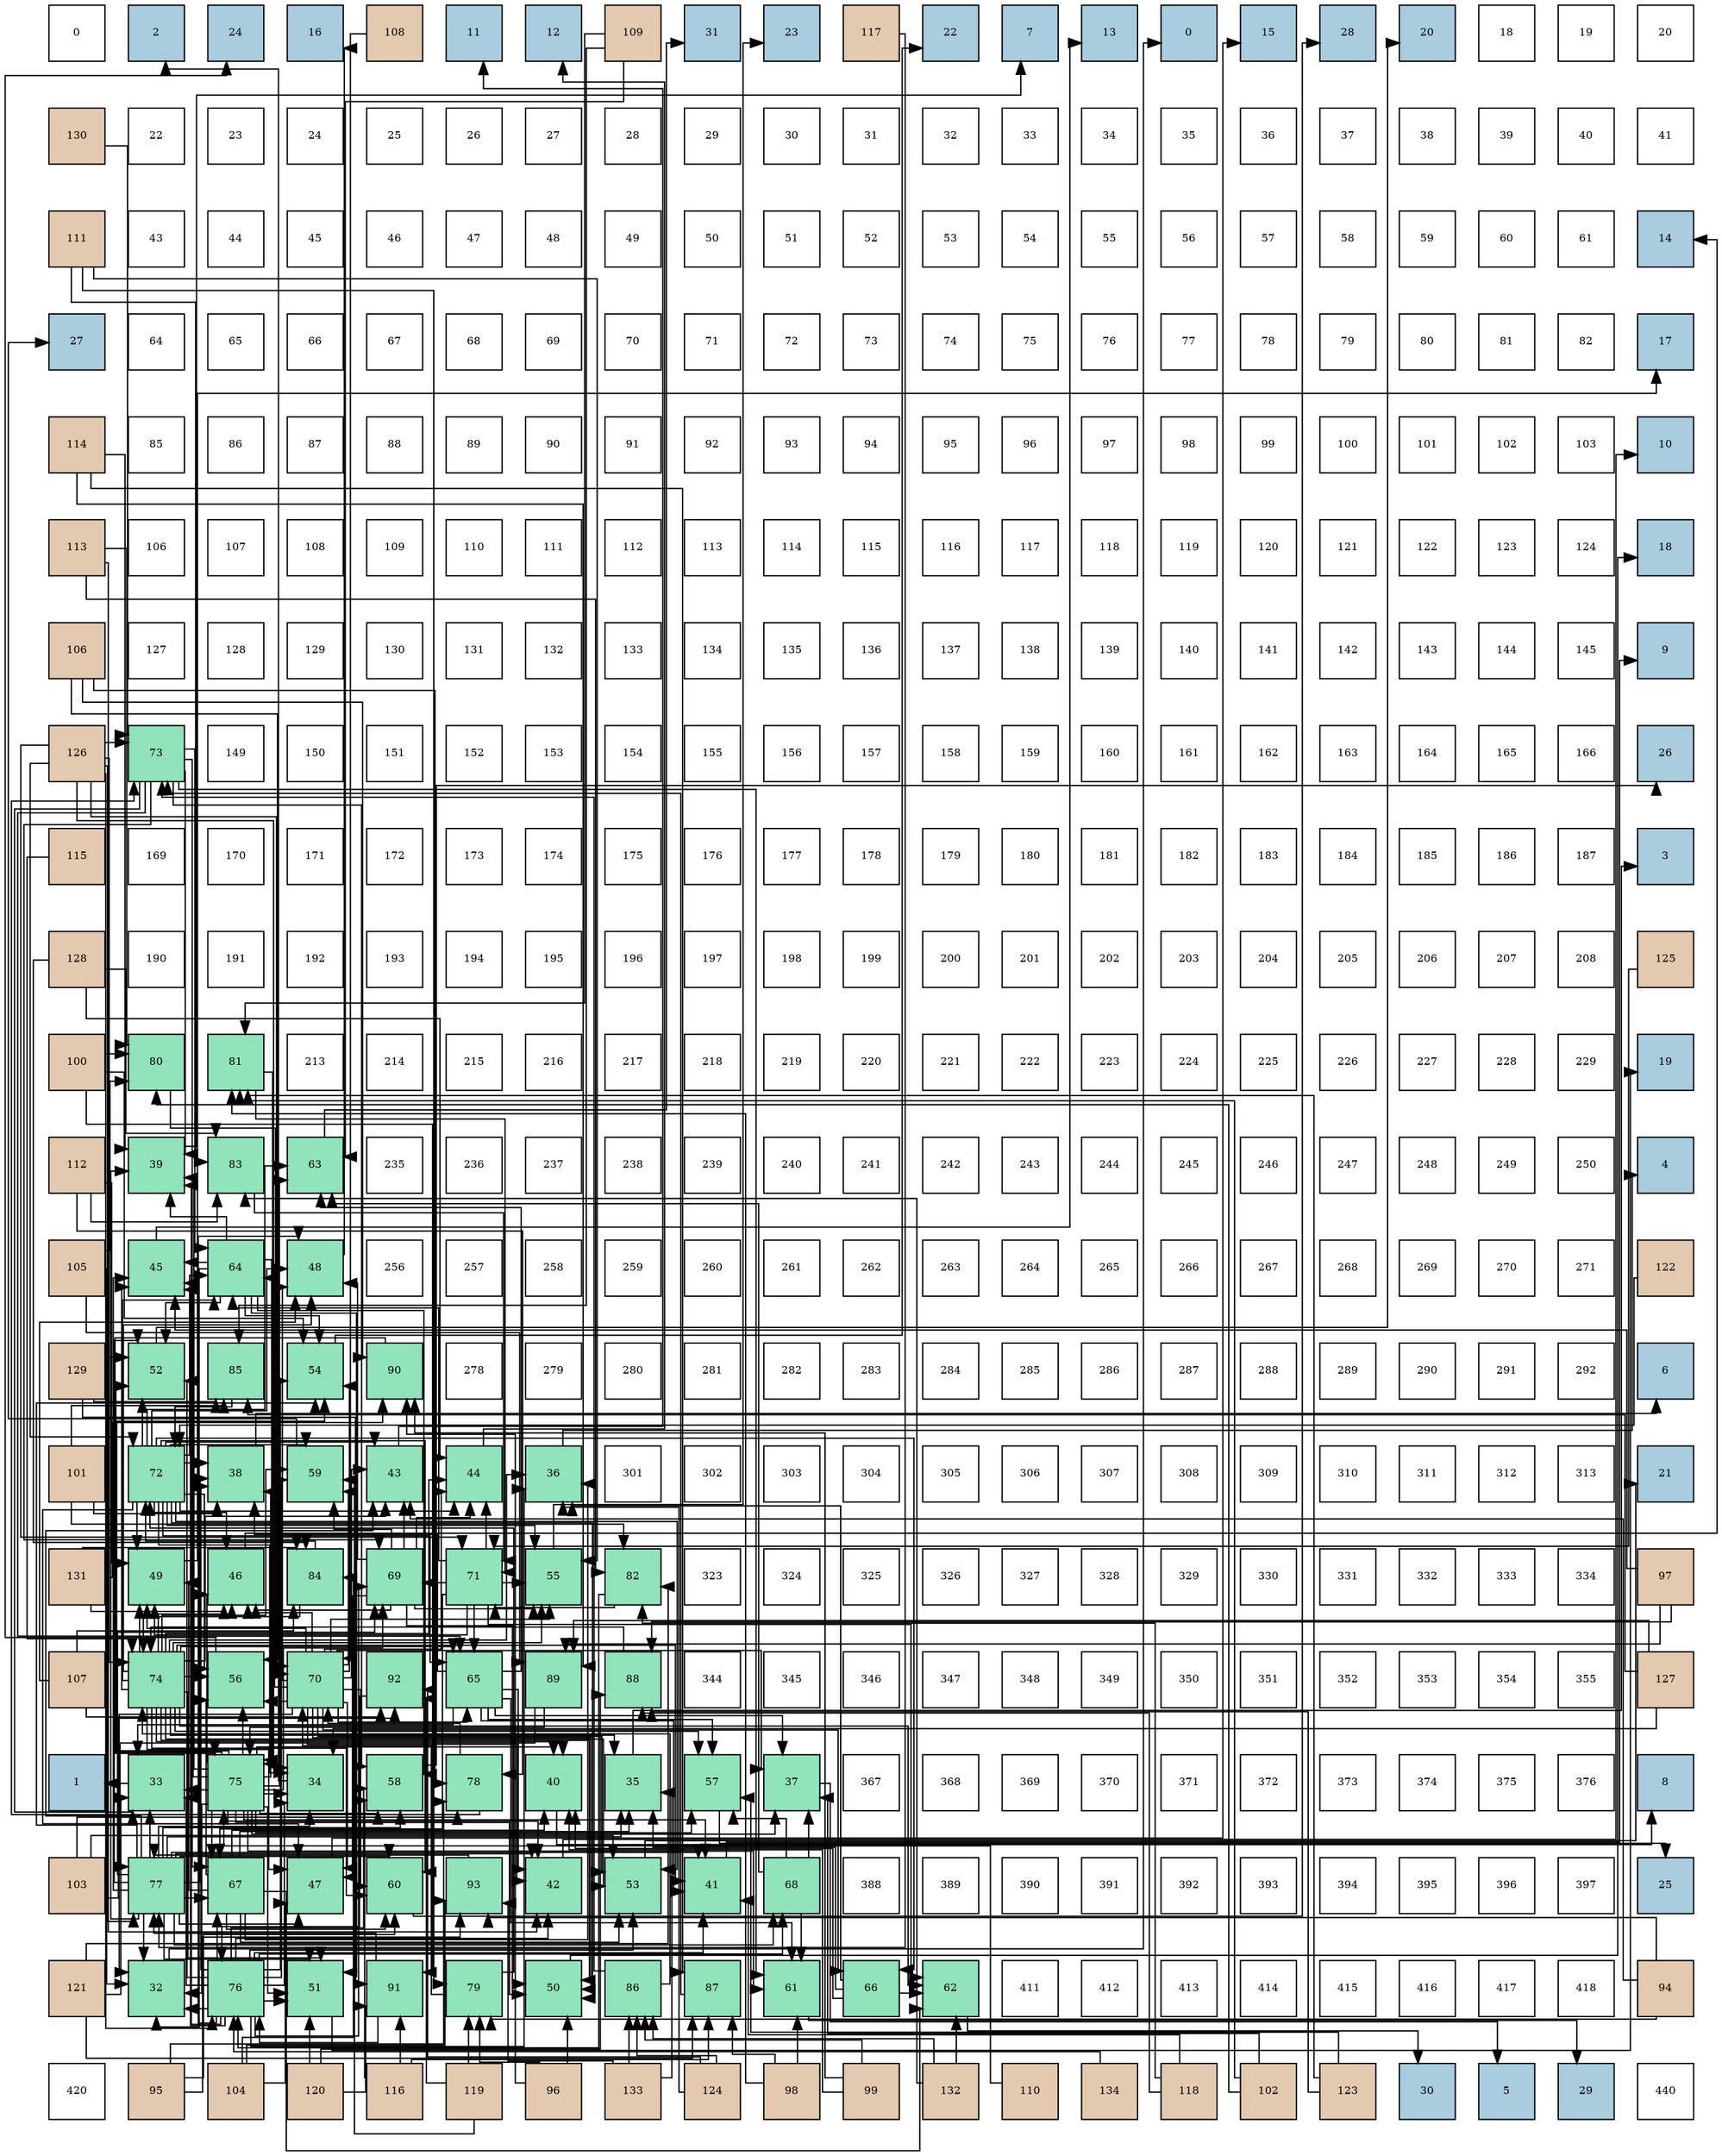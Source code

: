 digraph layout{
 rankdir=TB;
 splines=ortho;
 node [style=filled shape=square fixedsize=true width=0.6];
0[label="0", fontsize=8, fillcolor="#ffffff"];
1[label="2", fontsize=8, fillcolor="#a9ccde"];
2[label="24", fontsize=8, fillcolor="#a9ccde"];
3[label="16", fontsize=8, fillcolor="#a9ccde"];
4[label="108", fontsize=8, fillcolor="#e3c9af"];
5[label="11", fontsize=8, fillcolor="#a9ccde"];
6[label="12", fontsize=8, fillcolor="#a9ccde"];
7[label="109", fontsize=8, fillcolor="#e3c9af"];
8[label="31", fontsize=8, fillcolor="#a9ccde"];
9[label="23", fontsize=8, fillcolor="#a9ccde"];
10[label="117", fontsize=8, fillcolor="#e3c9af"];
11[label="22", fontsize=8, fillcolor="#a9ccde"];
12[label="7", fontsize=8, fillcolor="#a9ccde"];
13[label="13", fontsize=8, fillcolor="#a9ccde"];
14[label="0", fontsize=8, fillcolor="#a9ccde"];
15[label="15", fontsize=8, fillcolor="#a9ccde"];
16[label="28", fontsize=8, fillcolor="#a9ccde"];
17[label="20", fontsize=8, fillcolor="#a9ccde"];
18[label="18", fontsize=8, fillcolor="#ffffff"];
19[label="19", fontsize=8, fillcolor="#ffffff"];
20[label="20", fontsize=8, fillcolor="#ffffff"];
21[label="130", fontsize=8, fillcolor="#e3c9af"];
22[label="22", fontsize=8, fillcolor="#ffffff"];
23[label="23", fontsize=8, fillcolor="#ffffff"];
24[label="24", fontsize=8, fillcolor="#ffffff"];
25[label="25", fontsize=8, fillcolor="#ffffff"];
26[label="26", fontsize=8, fillcolor="#ffffff"];
27[label="27", fontsize=8, fillcolor="#ffffff"];
28[label="28", fontsize=8, fillcolor="#ffffff"];
29[label="29", fontsize=8, fillcolor="#ffffff"];
30[label="30", fontsize=8, fillcolor="#ffffff"];
31[label="31", fontsize=8, fillcolor="#ffffff"];
32[label="32", fontsize=8, fillcolor="#ffffff"];
33[label="33", fontsize=8, fillcolor="#ffffff"];
34[label="34", fontsize=8, fillcolor="#ffffff"];
35[label="35", fontsize=8, fillcolor="#ffffff"];
36[label="36", fontsize=8, fillcolor="#ffffff"];
37[label="37", fontsize=8, fillcolor="#ffffff"];
38[label="38", fontsize=8, fillcolor="#ffffff"];
39[label="39", fontsize=8, fillcolor="#ffffff"];
40[label="40", fontsize=8, fillcolor="#ffffff"];
41[label="41", fontsize=8, fillcolor="#ffffff"];
42[label="111", fontsize=8, fillcolor="#e3c9af"];
43[label="43", fontsize=8, fillcolor="#ffffff"];
44[label="44", fontsize=8, fillcolor="#ffffff"];
45[label="45", fontsize=8, fillcolor="#ffffff"];
46[label="46", fontsize=8, fillcolor="#ffffff"];
47[label="47", fontsize=8, fillcolor="#ffffff"];
48[label="48", fontsize=8, fillcolor="#ffffff"];
49[label="49", fontsize=8, fillcolor="#ffffff"];
50[label="50", fontsize=8, fillcolor="#ffffff"];
51[label="51", fontsize=8, fillcolor="#ffffff"];
52[label="52", fontsize=8, fillcolor="#ffffff"];
53[label="53", fontsize=8, fillcolor="#ffffff"];
54[label="54", fontsize=8, fillcolor="#ffffff"];
55[label="55", fontsize=8, fillcolor="#ffffff"];
56[label="56", fontsize=8, fillcolor="#ffffff"];
57[label="57", fontsize=8, fillcolor="#ffffff"];
58[label="58", fontsize=8, fillcolor="#ffffff"];
59[label="59", fontsize=8, fillcolor="#ffffff"];
60[label="60", fontsize=8, fillcolor="#ffffff"];
61[label="61", fontsize=8, fillcolor="#ffffff"];
62[label="14", fontsize=8, fillcolor="#a9ccde"];
63[label="27", fontsize=8, fillcolor="#a9ccde"];
64[label="64", fontsize=8, fillcolor="#ffffff"];
65[label="65", fontsize=8, fillcolor="#ffffff"];
66[label="66", fontsize=8, fillcolor="#ffffff"];
67[label="67", fontsize=8, fillcolor="#ffffff"];
68[label="68", fontsize=8, fillcolor="#ffffff"];
69[label="69", fontsize=8, fillcolor="#ffffff"];
70[label="70", fontsize=8, fillcolor="#ffffff"];
71[label="71", fontsize=8, fillcolor="#ffffff"];
72[label="72", fontsize=8, fillcolor="#ffffff"];
73[label="73", fontsize=8, fillcolor="#ffffff"];
74[label="74", fontsize=8, fillcolor="#ffffff"];
75[label="75", fontsize=8, fillcolor="#ffffff"];
76[label="76", fontsize=8, fillcolor="#ffffff"];
77[label="77", fontsize=8, fillcolor="#ffffff"];
78[label="78", fontsize=8, fillcolor="#ffffff"];
79[label="79", fontsize=8, fillcolor="#ffffff"];
80[label="80", fontsize=8, fillcolor="#ffffff"];
81[label="81", fontsize=8, fillcolor="#ffffff"];
82[label="82", fontsize=8, fillcolor="#ffffff"];
83[label="17", fontsize=8, fillcolor="#a9ccde"];
84[label="114", fontsize=8, fillcolor="#e3c9af"];
85[label="85", fontsize=8, fillcolor="#ffffff"];
86[label="86", fontsize=8, fillcolor="#ffffff"];
87[label="87", fontsize=8, fillcolor="#ffffff"];
88[label="88", fontsize=8, fillcolor="#ffffff"];
89[label="89", fontsize=8, fillcolor="#ffffff"];
90[label="90", fontsize=8, fillcolor="#ffffff"];
91[label="91", fontsize=8, fillcolor="#ffffff"];
92[label="92", fontsize=8, fillcolor="#ffffff"];
93[label="93", fontsize=8, fillcolor="#ffffff"];
94[label="94", fontsize=8, fillcolor="#ffffff"];
95[label="95", fontsize=8, fillcolor="#ffffff"];
96[label="96", fontsize=8, fillcolor="#ffffff"];
97[label="97", fontsize=8, fillcolor="#ffffff"];
98[label="98", fontsize=8, fillcolor="#ffffff"];
99[label="99", fontsize=8, fillcolor="#ffffff"];
100[label="100", fontsize=8, fillcolor="#ffffff"];
101[label="101", fontsize=8, fillcolor="#ffffff"];
102[label="102", fontsize=8, fillcolor="#ffffff"];
103[label="103", fontsize=8, fillcolor="#ffffff"];
104[label="10", fontsize=8, fillcolor="#a9ccde"];
105[label="113", fontsize=8, fillcolor="#e3c9af"];
106[label="106", fontsize=8, fillcolor="#ffffff"];
107[label="107", fontsize=8, fillcolor="#ffffff"];
108[label="108", fontsize=8, fillcolor="#ffffff"];
109[label="109", fontsize=8, fillcolor="#ffffff"];
110[label="110", fontsize=8, fillcolor="#ffffff"];
111[label="111", fontsize=8, fillcolor="#ffffff"];
112[label="112", fontsize=8, fillcolor="#ffffff"];
113[label="113", fontsize=8, fillcolor="#ffffff"];
114[label="114", fontsize=8, fillcolor="#ffffff"];
115[label="115", fontsize=8, fillcolor="#ffffff"];
116[label="116", fontsize=8, fillcolor="#ffffff"];
117[label="117", fontsize=8, fillcolor="#ffffff"];
118[label="118", fontsize=8, fillcolor="#ffffff"];
119[label="119", fontsize=8, fillcolor="#ffffff"];
120[label="120", fontsize=8, fillcolor="#ffffff"];
121[label="121", fontsize=8, fillcolor="#ffffff"];
122[label="122", fontsize=8, fillcolor="#ffffff"];
123[label="123", fontsize=8, fillcolor="#ffffff"];
124[label="124", fontsize=8, fillcolor="#ffffff"];
125[label="18", fontsize=8, fillcolor="#a9ccde"];
126[label="106", fontsize=8, fillcolor="#e3c9af"];
127[label="127", fontsize=8, fillcolor="#ffffff"];
128[label="128", fontsize=8, fillcolor="#ffffff"];
129[label="129", fontsize=8, fillcolor="#ffffff"];
130[label="130", fontsize=8, fillcolor="#ffffff"];
131[label="131", fontsize=8, fillcolor="#ffffff"];
132[label="132", fontsize=8, fillcolor="#ffffff"];
133[label="133", fontsize=8, fillcolor="#ffffff"];
134[label="134", fontsize=8, fillcolor="#ffffff"];
135[label="135", fontsize=8, fillcolor="#ffffff"];
136[label="136", fontsize=8, fillcolor="#ffffff"];
137[label="137", fontsize=8, fillcolor="#ffffff"];
138[label="138", fontsize=8, fillcolor="#ffffff"];
139[label="139", fontsize=8, fillcolor="#ffffff"];
140[label="140", fontsize=8, fillcolor="#ffffff"];
141[label="141", fontsize=8, fillcolor="#ffffff"];
142[label="142", fontsize=8, fillcolor="#ffffff"];
143[label="143", fontsize=8, fillcolor="#ffffff"];
144[label="144", fontsize=8, fillcolor="#ffffff"];
145[label="145", fontsize=8, fillcolor="#ffffff"];
146[label="9", fontsize=8, fillcolor="#a9ccde"];
147[label="126", fontsize=8, fillcolor="#e3c9af"];
148[label="73", fontsize=8, fillcolor="#91e3bb"];
149[label="149", fontsize=8, fillcolor="#ffffff"];
150[label="150", fontsize=8, fillcolor="#ffffff"];
151[label="151", fontsize=8, fillcolor="#ffffff"];
152[label="152", fontsize=8, fillcolor="#ffffff"];
153[label="153", fontsize=8, fillcolor="#ffffff"];
154[label="154", fontsize=8, fillcolor="#ffffff"];
155[label="155", fontsize=8, fillcolor="#ffffff"];
156[label="156", fontsize=8, fillcolor="#ffffff"];
157[label="157", fontsize=8, fillcolor="#ffffff"];
158[label="158", fontsize=8, fillcolor="#ffffff"];
159[label="159", fontsize=8, fillcolor="#ffffff"];
160[label="160", fontsize=8, fillcolor="#ffffff"];
161[label="161", fontsize=8, fillcolor="#ffffff"];
162[label="162", fontsize=8, fillcolor="#ffffff"];
163[label="163", fontsize=8, fillcolor="#ffffff"];
164[label="164", fontsize=8, fillcolor="#ffffff"];
165[label="165", fontsize=8, fillcolor="#ffffff"];
166[label="166", fontsize=8, fillcolor="#ffffff"];
167[label="26", fontsize=8, fillcolor="#a9ccde"];
168[label="115", fontsize=8, fillcolor="#e3c9af"];
169[label="169", fontsize=8, fillcolor="#ffffff"];
170[label="170", fontsize=8, fillcolor="#ffffff"];
171[label="171", fontsize=8, fillcolor="#ffffff"];
172[label="172", fontsize=8, fillcolor="#ffffff"];
173[label="173", fontsize=8, fillcolor="#ffffff"];
174[label="174", fontsize=8, fillcolor="#ffffff"];
175[label="175", fontsize=8, fillcolor="#ffffff"];
176[label="176", fontsize=8, fillcolor="#ffffff"];
177[label="177", fontsize=8, fillcolor="#ffffff"];
178[label="178", fontsize=8, fillcolor="#ffffff"];
179[label="179", fontsize=8, fillcolor="#ffffff"];
180[label="180", fontsize=8, fillcolor="#ffffff"];
181[label="181", fontsize=8, fillcolor="#ffffff"];
182[label="182", fontsize=8, fillcolor="#ffffff"];
183[label="183", fontsize=8, fillcolor="#ffffff"];
184[label="184", fontsize=8, fillcolor="#ffffff"];
185[label="185", fontsize=8, fillcolor="#ffffff"];
186[label="186", fontsize=8, fillcolor="#ffffff"];
187[label="187", fontsize=8, fillcolor="#ffffff"];
188[label="3", fontsize=8, fillcolor="#a9ccde"];
189[label="128", fontsize=8, fillcolor="#e3c9af"];
190[label="190", fontsize=8, fillcolor="#ffffff"];
191[label="191", fontsize=8, fillcolor="#ffffff"];
192[label="192", fontsize=8, fillcolor="#ffffff"];
193[label="193", fontsize=8, fillcolor="#ffffff"];
194[label="194", fontsize=8, fillcolor="#ffffff"];
195[label="195", fontsize=8, fillcolor="#ffffff"];
196[label="196", fontsize=8, fillcolor="#ffffff"];
197[label="197", fontsize=8, fillcolor="#ffffff"];
198[label="198", fontsize=8, fillcolor="#ffffff"];
199[label="199", fontsize=8, fillcolor="#ffffff"];
200[label="200", fontsize=8, fillcolor="#ffffff"];
201[label="201", fontsize=8, fillcolor="#ffffff"];
202[label="202", fontsize=8, fillcolor="#ffffff"];
203[label="203", fontsize=8, fillcolor="#ffffff"];
204[label="204", fontsize=8, fillcolor="#ffffff"];
205[label="205", fontsize=8, fillcolor="#ffffff"];
206[label="206", fontsize=8, fillcolor="#ffffff"];
207[label="207", fontsize=8, fillcolor="#ffffff"];
208[label="208", fontsize=8, fillcolor="#ffffff"];
209[label="125", fontsize=8, fillcolor="#e3c9af"];
210[label="100", fontsize=8, fillcolor="#e3c9af"];
211[label="80", fontsize=8, fillcolor="#91e3bb"];
212[label="81", fontsize=8, fillcolor="#91e3bb"];
213[label="213", fontsize=8, fillcolor="#ffffff"];
214[label="214", fontsize=8, fillcolor="#ffffff"];
215[label="215", fontsize=8, fillcolor="#ffffff"];
216[label="216", fontsize=8, fillcolor="#ffffff"];
217[label="217", fontsize=8, fillcolor="#ffffff"];
218[label="218", fontsize=8, fillcolor="#ffffff"];
219[label="219", fontsize=8, fillcolor="#ffffff"];
220[label="220", fontsize=8, fillcolor="#ffffff"];
221[label="221", fontsize=8, fillcolor="#ffffff"];
222[label="222", fontsize=8, fillcolor="#ffffff"];
223[label="223", fontsize=8, fillcolor="#ffffff"];
224[label="224", fontsize=8, fillcolor="#ffffff"];
225[label="225", fontsize=8, fillcolor="#ffffff"];
226[label="226", fontsize=8, fillcolor="#ffffff"];
227[label="227", fontsize=8, fillcolor="#ffffff"];
228[label="228", fontsize=8, fillcolor="#ffffff"];
229[label="229", fontsize=8, fillcolor="#ffffff"];
230[label="19", fontsize=8, fillcolor="#a9ccde"];
231[label="112", fontsize=8, fillcolor="#e3c9af"];
232[label="39", fontsize=8, fillcolor="#91e3bb"];
233[label="83", fontsize=8, fillcolor="#91e3bb"];
234[label="63", fontsize=8, fillcolor="#91e3bb"];
235[label="235", fontsize=8, fillcolor="#ffffff"];
236[label="236", fontsize=8, fillcolor="#ffffff"];
237[label="237", fontsize=8, fillcolor="#ffffff"];
238[label="238", fontsize=8, fillcolor="#ffffff"];
239[label="239", fontsize=8, fillcolor="#ffffff"];
240[label="240", fontsize=8, fillcolor="#ffffff"];
241[label="241", fontsize=8, fillcolor="#ffffff"];
242[label="242", fontsize=8, fillcolor="#ffffff"];
243[label="243", fontsize=8, fillcolor="#ffffff"];
244[label="244", fontsize=8, fillcolor="#ffffff"];
245[label="245", fontsize=8, fillcolor="#ffffff"];
246[label="246", fontsize=8, fillcolor="#ffffff"];
247[label="247", fontsize=8, fillcolor="#ffffff"];
248[label="248", fontsize=8, fillcolor="#ffffff"];
249[label="249", fontsize=8, fillcolor="#ffffff"];
250[label="250", fontsize=8, fillcolor="#ffffff"];
251[label="4", fontsize=8, fillcolor="#a9ccde"];
252[label="105", fontsize=8, fillcolor="#e3c9af"];
253[label="45", fontsize=8, fillcolor="#91e3bb"];
254[label="64", fontsize=8, fillcolor="#91e3bb"];
255[label="48", fontsize=8, fillcolor="#91e3bb"];
256[label="256", fontsize=8, fillcolor="#ffffff"];
257[label="257", fontsize=8, fillcolor="#ffffff"];
258[label="258", fontsize=8, fillcolor="#ffffff"];
259[label="259", fontsize=8, fillcolor="#ffffff"];
260[label="260", fontsize=8, fillcolor="#ffffff"];
261[label="261", fontsize=8, fillcolor="#ffffff"];
262[label="262", fontsize=8, fillcolor="#ffffff"];
263[label="263", fontsize=8, fillcolor="#ffffff"];
264[label="264", fontsize=8, fillcolor="#ffffff"];
265[label="265", fontsize=8, fillcolor="#ffffff"];
266[label="266", fontsize=8, fillcolor="#ffffff"];
267[label="267", fontsize=8, fillcolor="#ffffff"];
268[label="268", fontsize=8, fillcolor="#ffffff"];
269[label="269", fontsize=8, fillcolor="#ffffff"];
270[label="270", fontsize=8, fillcolor="#ffffff"];
271[label="271", fontsize=8, fillcolor="#ffffff"];
272[label="122", fontsize=8, fillcolor="#e3c9af"];
273[label="129", fontsize=8, fillcolor="#e3c9af"];
274[label="52", fontsize=8, fillcolor="#91e3bb"];
275[label="85", fontsize=8, fillcolor="#91e3bb"];
276[label="54", fontsize=8, fillcolor="#91e3bb"];
277[label="90", fontsize=8, fillcolor="#91e3bb"];
278[label="278", fontsize=8, fillcolor="#ffffff"];
279[label="279", fontsize=8, fillcolor="#ffffff"];
280[label="280", fontsize=8, fillcolor="#ffffff"];
281[label="281", fontsize=8, fillcolor="#ffffff"];
282[label="282", fontsize=8, fillcolor="#ffffff"];
283[label="283", fontsize=8, fillcolor="#ffffff"];
284[label="284", fontsize=8, fillcolor="#ffffff"];
285[label="285", fontsize=8, fillcolor="#ffffff"];
286[label="286", fontsize=8, fillcolor="#ffffff"];
287[label="287", fontsize=8, fillcolor="#ffffff"];
288[label="288", fontsize=8, fillcolor="#ffffff"];
289[label="289", fontsize=8, fillcolor="#ffffff"];
290[label="290", fontsize=8, fillcolor="#ffffff"];
291[label="291", fontsize=8, fillcolor="#ffffff"];
292[label="292", fontsize=8, fillcolor="#ffffff"];
293[label="6", fontsize=8, fillcolor="#a9ccde"];
294[label="101", fontsize=8, fillcolor="#e3c9af"];
295[label="72", fontsize=8, fillcolor="#91e3bb"];
296[label="38", fontsize=8, fillcolor="#91e3bb"];
297[label="59", fontsize=8, fillcolor="#91e3bb"];
298[label="43", fontsize=8, fillcolor="#91e3bb"];
299[label="44", fontsize=8, fillcolor="#91e3bb"];
300[label="36", fontsize=8, fillcolor="#91e3bb"];
301[label="301", fontsize=8, fillcolor="#ffffff"];
302[label="302", fontsize=8, fillcolor="#ffffff"];
303[label="303", fontsize=8, fillcolor="#ffffff"];
304[label="304", fontsize=8, fillcolor="#ffffff"];
305[label="305", fontsize=8, fillcolor="#ffffff"];
306[label="306", fontsize=8, fillcolor="#ffffff"];
307[label="307", fontsize=8, fillcolor="#ffffff"];
308[label="308", fontsize=8, fillcolor="#ffffff"];
309[label="309", fontsize=8, fillcolor="#ffffff"];
310[label="310", fontsize=8, fillcolor="#ffffff"];
311[label="311", fontsize=8, fillcolor="#ffffff"];
312[label="312", fontsize=8, fillcolor="#ffffff"];
313[label="313", fontsize=8, fillcolor="#ffffff"];
314[label="21", fontsize=8, fillcolor="#a9ccde"];
315[label="131", fontsize=8, fillcolor="#e3c9af"];
316[label="49", fontsize=8, fillcolor="#91e3bb"];
317[label="46", fontsize=8, fillcolor="#91e3bb"];
318[label="84", fontsize=8, fillcolor="#91e3bb"];
319[label="69", fontsize=8, fillcolor="#91e3bb"];
320[label="71", fontsize=8, fillcolor="#91e3bb"];
321[label="55", fontsize=8, fillcolor="#91e3bb"];
322[label="82", fontsize=8, fillcolor="#91e3bb"];
323[label="323", fontsize=8, fillcolor="#ffffff"];
324[label="324", fontsize=8, fillcolor="#ffffff"];
325[label="325", fontsize=8, fillcolor="#ffffff"];
326[label="326", fontsize=8, fillcolor="#ffffff"];
327[label="327", fontsize=8, fillcolor="#ffffff"];
328[label="328", fontsize=8, fillcolor="#ffffff"];
329[label="329", fontsize=8, fillcolor="#ffffff"];
330[label="330", fontsize=8, fillcolor="#ffffff"];
331[label="331", fontsize=8, fillcolor="#ffffff"];
332[label="332", fontsize=8, fillcolor="#ffffff"];
333[label="333", fontsize=8, fillcolor="#ffffff"];
334[label="334", fontsize=8, fillcolor="#ffffff"];
335[label="97", fontsize=8, fillcolor="#e3c9af"];
336[label="107", fontsize=8, fillcolor="#e3c9af"];
337[label="74", fontsize=8, fillcolor="#91e3bb"];
338[label="56", fontsize=8, fillcolor="#91e3bb"];
339[label="70", fontsize=8, fillcolor="#91e3bb"];
340[label="92", fontsize=8, fillcolor="#91e3bb"];
341[label="65", fontsize=8, fillcolor="#91e3bb"];
342[label="89", fontsize=8, fillcolor="#91e3bb"];
343[label="88", fontsize=8, fillcolor="#91e3bb"];
344[label="344", fontsize=8, fillcolor="#ffffff"];
345[label="345", fontsize=8, fillcolor="#ffffff"];
346[label="346", fontsize=8, fillcolor="#ffffff"];
347[label="347", fontsize=8, fillcolor="#ffffff"];
348[label="348", fontsize=8, fillcolor="#ffffff"];
349[label="349", fontsize=8, fillcolor="#ffffff"];
350[label="350", fontsize=8, fillcolor="#ffffff"];
351[label="351", fontsize=8, fillcolor="#ffffff"];
352[label="352", fontsize=8, fillcolor="#ffffff"];
353[label="353", fontsize=8, fillcolor="#ffffff"];
354[label="354", fontsize=8, fillcolor="#ffffff"];
355[label="355", fontsize=8, fillcolor="#ffffff"];
356[label="127", fontsize=8, fillcolor="#e3c9af"];
357[label="1", fontsize=8, fillcolor="#a9ccde"];
358[label="33", fontsize=8, fillcolor="#91e3bb"];
359[label="75", fontsize=8, fillcolor="#91e3bb"];
360[label="34", fontsize=8, fillcolor="#91e3bb"];
361[label="58", fontsize=8, fillcolor="#91e3bb"];
362[label="78", fontsize=8, fillcolor="#91e3bb"];
363[label="40", fontsize=8, fillcolor="#91e3bb"];
364[label="35", fontsize=8, fillcolor="#91e3bb"];
365[label="57", fontsize=8, fillcolor="#91e3bb"];
366[label="37", fontsize=8, fillcolor="#91e3bb"];
367[label="367", fontsize=8, fillcolor="#ffffff"];
368[label="368", fontsize=8, fillcolor="#ffffff"];
369[label="369", fontsize=8, fillcolor="#ffffff"];
370[label="370", fontsize=8, fillcolor="#ffffff"];
371[label="371", fontsize=8, fillcolor="#ffffff"];
372[label="372", fontsize=8, fillcolor="#ffffff"];
373[label="373", fontsize=8, fillcolor="#ffffff"];
374[label="374", fontsize=8, fillcolor="#ffffff"];
375[label="375", fontsize=8, fillcolor="#ffffff"];
376[label="376", fontsize=8, fillcolor="#ffffff"];
377[label="8", fontsize=8, fillcolor="#a9ccde"];
378[label="103", fontsize=8, fillcolor="#e3c9af"];
379[label="77", fontsize=8, fillcolor="#91e3bb"];
380[label="67", fontsize=8, fillcolor="#91e3bb"];
381[label="47", fontsize=8, fillcolor="#91e3bb"];
382[label="60", fontsize=8, fillcolor="#91e3bb"];
383[label="93", fontsize=8, fillcolor="#91e3bb"];
384[label="42", fontsize=8, fillcolor="#91e3bb"];
385[label="53", fontsize=8, fillcolor="#91e3bb"];
386[label="41", fontsize=8, fillcolor="#91e3bb"];
387[label="68", fontsize=8, fillcolor="#91e3bb"];
388[label="388", fontsize=8, fillcolor="#ffffff"];
389[label="389", fontsize=8, fillcolor="#ffffff"];
390[label="390", fontsize=8, fillcolor="#ffffff"];
391[label="391", fontsize=8, fillcolor="#ffffff"];
392[label="392", fontsize=8, fillcolor="#ffffff"];
393[label="393", fontsize=8, fillcolor="#ffffff"];
394[label="394", fontsize=8, fillcolor="#ffffff"];
395[label="395", fontsize=8, fillcolor="#ffffff"];
396[label="396", fontsize=8, fillcolor="#ffffff"];
397[label="397", fontsize=8, fillcolor="#ffffff"];
398[label="25", fontsize=8, fillcolor="#a9ccde"];
399[label="121", fontsize=8, fillcolor="#e3c9af"];
400[label="32", fontsize=8, fillcolor="#91e3bb"];
401[label="76", fontsize=8, fillcolor="#91e3bb"];
402[label="51", fontsize=8, fillcolor="#91e3bb"];
403[label="91", fontsize=8, fillcolor="#91e3bb"];
404[label="79", fontsize=8, fillcolor="#91e3bb"];
405[label="50", fontsize=8, fillcolor="#91e3bb"];
406[label="86", fontsize=8, fillcolor="#91e3bb"];
407[label="87", fontsize=8, fillcolor="#91e3bb"];
408[label="61", fontsize=8, fillcolor="#91e3bb"];
409[label="66", fontsize=8, fillcolor="#91e3bb"];
410[label="62", fontsize=8, fillcolor="#91e3bb"];
411[label="411", fontsize=8, fillcolor="#ffffff"];
412[label="412", fontsize=8, fillcolor="#ffffff"];
413[label="413", fontsize=8, fillcolor="#ffffff"];
414[label="414", fontsize=8, fillcolor="#ffffff"];
415[label="415", fontsize=8, fillcolor="#ffffff"];
416[label="416", fontsize=8, fillcolor="#ffffff"];
417[label="417", fontsize=8, fillcolor="#ffffff"];
418[label="418", fontsize=8, fillcolor="#ffffff"];
419[label="94", fontsize=8, fillcolor="#e3c9af"];
420[label="420", fontsize=8, fillcolor="#ffffff"];
421[label="95", fontsize=8, fillcolor="#e3c9af"];
422[label="104", fontsize=8, fillcolor="#e3c9af"];
423[label="120", fontsize=8, fillcolor="#e3c9af"];
424[label="116", fontsize=8, fillcolor="#e3c9af"];
425[label="119", fontsize=8, fillcolor="#e3c9af"];
426[label="96", fontsize=8, fillcolor="#e3c9af"];
427[label="133", fontsize=8, fillcolor="#e3c9af"];
428[label="124", fontsize=8, fillcolor="#e3c9af"];
429[label="98", fontsize=8, fillcolor="#e3c9af"];
430[label="99", fontsize=8, fillcolor="#e3c9af"];
431[label="132", fontsize=8, fillcolor="#e3c9af"];
432[label="110", fontsize=8, fillcolor="#e3c9af"];
433[label="134", fontsize=8, fillcolor="#e3c9af"];
434[label="118", fontsize=8, fillcolor="#e3c9af"];
435[label="102", fontsize=8, fillcolor="#e3c9af"];
436[label="123", fontsize=8, fillcolor="#e3c9af"];
437[label="30", fontsize=8, fillcolor="#a9ccde"];
438[label="5", fontsize=8, fillcolor="#a9ccde"];
439[label="29", fontsize=8, fillcolor="#a9ccde"];
440[label="440", fontsize=8, fillcolor="#ffffff"];
edge [constraint=false, style=vis];400 -> 14;
358 -> 357;
360 -> 1;
364 -> 188;
300 -> 251;
366 -> 438;
296 -> 293;
232 -> 12;
363 -> 377;
386 -> 146;
384 -> 104;
298 -> 5;
299 -> 6;
253 -> 13;
317 -> 62;
381 -> 15;
255 -> 3;
316 -> 83;
405 -> 125;
402 -> 230;
274 -> 17;
385 -> 314;
276 -> 11;
321 -> 9;
338 -> 2;
365 -> 398;
361 -> 167;
297 -> 63;
382 -> 16;
408 -> 439;
410 -> 437;
234 -> 8;
254 -> 400;
254 -> 360;
254 -> 232;
254 -> 253;
254 -> 402;
254 -> 274;
254 -> 276;
254 -> 361;
341 -> 358;
341 -> 366;
341 -> 296;
341 -> 386;
341 -> 384;
341 -> 365;
341 -> 408;
341 -> 234;
409 -> 364;
409 -> 300;
409 -> 363;
409 -> 410;
380 -> 364;
380 -> 300;
380 -> 363;
380 -> 316;
380 -> 385;
380 -> 338;
380 -> 382;
380 -> 410;
387 -> 366;
387 -> 365;
387 -> 408;
387 -> 234;
319 -> 298;
319 -> 299;
319 -> 317;
319 -> 381;
319 -> 255;
319 -> 405;
319 -> 321;
319 -> 297;
339 -> 400;
339 -> 366;
339 -> 384;
339 -> 298;
339 -> 299;
339 -> 317;
339 -> 381;
339 -> 255;
339 -> 316;
339 -> 405;
339 -> 385;
339 -> 276;
339 -> 321;
339 -> 338;
339 -> 297;
339 -> 382;
339 -> 254;
339 -> 341;
339 -> 409;
320 -> 299;
320 -> 316;
320 -> 321;
320 -> 410;
320 -> 254;
320 -> 341;
320 -> 380;
320 -> 319;
295 -> 360;
295 -> 296;
295 -> 298;
295 -> 299;
295 -> 317;
295 -> 381;
295 -> 255;
295 -> 316;
295 -> 405;
295 -> 274;
295 -> 385;
295 -> 321;
295 -> 338;
295 -> 297;
295 -> 382;
295 -> 234;
295 -> 254;
295 -> 341;
295 -> 409;
148 -> 358;
148 -> 232;
148 -> 361;
148 -> 408;
148 -> 254;
148 -> 341;
148 -> 380;
148 -> 319;
337 -> 364;
337 -> 300;
337 -> 363;
337 -> 386;
337 -> 298;
337 -> 299;
337 -> 253;
337 -> 317;
337 -> 381;
337 -> 255;
337 -> 316;
337 -> 405;
337 -> 402;
337 -> 385;
337 -> 321;
337 -> 338;
337 -> 365;
337 -> 297;
337 -> 382;
337 -> 410;
337 -> 254;
337 -> 341;
359 -> 400;
359 -> 358;
359 -> 360;
359 -> 366;
359 -> 296;
359 -> 232;
359 -> 363;
359 -> 386;
359 -> 384;
359 -> 253;
359 -> 317;
359 -> 405;
359 -> 402;
359 -> 274;
359 -> 276;
359 -> 338;
359 -> 365;
359 -> 361;
359 -> 408;
359 -> 234;
359 -> 380;
359 -> 319;
401 -> 400;
401 -> 358;
401 -> 360;
401 -> 300;
401 -> 296;
401 -> 232;
401 -> 386;
401 -> 384;
401 -> 253;
401 -> 255;
401 -> 402;
401 -> 274;
401 -> 385;
401 -> 276;
401 -> 361;
401 -> 297;
401 -> 380;
401 -> 387;
401 -> 319;
379 -> 400;
379 -> 358;
379 -> 360;
379 -> 364;
379 -> 296;
379 -> 232;
379 -> 386;
379 -> 384;
379 -> 298;
379 -> 253;
379 -> 381;
379 -> 402;
379 -> 274;
379 -> 276;
379 -> 361;
379 -> 382;
379 -> 380;
379 -> 387;
379 -> 319;
362 -> 339;
362 -> 148;
404 -> 339;
404 -> 295;
211 -> 339;
212 -> 320;
212 -> 359;
322 -> 320;
322 -> 401;
233 -> 320;
318 -> 295;
318 -> 337;
275 -> 295;
406 -> 148;
406 -> 337;
407 -> 148;
343 -> 337;
342 -> 359;
342 -> 379;
277 -> 359;
403 -> 401;
403 -> 379;
340 -> 401;
383 -> 379;
419 -> 298;
419 -> 404;
419 -> 383;
421 -> 382;
421 -> 362;
421 -> 383;
426 -> 405;
426 -> 404;
426 -> 277;
335 -> 253;
335 -> 343;
335 -> 342;
429 -> 408;
429 -> 212;
429 -> 407;
430 -> 363;
430 -> 406;
430 -> 277;
210 -> 276;
210 -> 211;
210 -> 403;
294 -> 296;
294 -> 322;
294 -> 275;
435 -> 366;
435 -> 211;
435 -> 212;
378 -> 385;
378 -> 362;
378 -> 340;
422 -> 381;
422 -> 318;
422 -> 383;
252 -> 400;
252 -> 211;
252 -> 342;
126 -> 338;
126 -> 362;
126 -> 277;
336 -> 255;
336 -> 318;
336 -> 340;
4 -> 339;
7 -> 234;
7 -> 212;
7 -> 275;
432 -> 359;
42 -> 321;
42 -> 404;
42 -> 233;
231 -> 316;
231 -> 362;
231 -> 233;
105 -> 384;
105 -> 211;
105 -> 322;
84 -> 232;
84 -> 407;
84 -> 342;
168 -> 337;
424 -> 361;
424 -> 407;
424 -> 403;
10 -> 379;
434 -> 386;
434 -> 322;
434 -> 343;
425 -> 297;
425 -> 404;
425 -> 340;
423 -> 402;
423 -> 343;
423 -> 403;
399 -> 358;
399 -> 322;
399 -> 407;
272 -> 295;
436 -> 365;
436 -> 212;
436 -> 343;
428 -> 300;
428 -> 406;
428 -> 340;
209 -> 320;
147 -> 339;
147 -> 320;
147 -> 295;
147 -> 148;
147 -> 337;
147 -> 359;
147 -> 401;
147 -> 379;
356 -> 360;
356 -> 275;
356 -> 342;
189 -> 299;
189 -> 233;
189 -> 318;
273 -> 274;
273 -> 275;
273 -> 403;
21 -> 148;
315 -> 317;
315 -> 318;
315 -> 277;
431 -> 410;
431 -> 233;
431 -> 406;
427 -> 364;
427 -> 406;
427 -> 383;
433 -> 401;
edge [constraint=true, style=invis];
0 -> 21 -> 42 -> 63 -> 84 -> 105 -> 126 -> 147 -> 168 -> 189 -> 210 -> 231 -> 252 -> 273 -> 294 -> 315 -> 336 -> 357 -> 378 -> 399 -> 420;
1 -> 22 -> 43 -> 64 -> 85 -> 106 -> 127 -> 148 -> 169 -> 190 -> 211 -> 232 -> 253 -> 274 -> 295 -> 316 -> 337 -> 358 -> 379 -> 400 -> 421;
2 -> 23 -> 44 -> 65 -> 86 -> 107 -> 128 -> 149 -> 170 -> 191 -> 212 -> 233 -> 254 -> 275 -> 296 -> 317 -> 338 -> 359 -> 380 -> 401 -> 422;
3 -> 24 -> 45 -> 66 -> 87 -> 108 -> 129 -> 150 -> 171 -> 192 -> 213 -> 234 -> 255 -> 276 -> 297 -> 318 -> 339 -> 360 -> 381 -> 402 -> 423;
4 -> 25 -> 46 -> 67 -> 88 -> 109 -> 130 -> 151 -> 172 -> 193 -> 214 -> 235 -> 256 -> 277 -> 298 -> 319 -> 340 -> 361 -> 382 -> 403 -> 424;
5 -> 26 -> 47 -> 68 -> 89 -> 110 -> 131 -> 152 -> 173 -> 194 -> 215 -> 236 -> 257 -> 278 -> 299 -> 320 -> 341 -> 362 -> 383 -> 404 -> 425;
6 -> 27 -> 48 -> 69 -> 90 -> 111 -> 132 -> 153 -> 174 -> 195 -> 216 -> 237 -> 258 -> 279 -> 300 -> 321 -> 342 -> 363 -> 384 -> 405 -> 426;
7 -> 28 -> 49 -> 70 -> 91 -> 112 -> 133 -> 154 -> 175 -> 196 -> 217 -> 238 -> 259 -> 280 -> 301 -> 322 -> 343 -> 364 -> 385 -> 406 -> 427;
8 -> 29 -> 50 -> 71 -> 92 -> 113 -> 134 -> 155 -> 176 -> 197 -> 218 -> 239 -> 260 -> 281 -> 302 -> 323 -> 344 -> 365 -> 386 -> 407 -> 428;
9 -> 30 -> 51 -> 72 -> 93 -> 114 -> 135 -> 156 -> 177 -> 198 -> 219 -> 240 -> 261 -> 282 -> 303 -> 324 -> 345 -> 366 -> 387 -> 408 -> 429;
10 -> 31 -> 52 -> 73 -> 94 -> 115 -> 136 -> 157 -> 178 -> 199 -> 220 -> 241 -> 262 -> 283 -> 304 -> 325 -> 346 -> 367 -> 388 -> 409 -> 430;
11 -> 32 -> 53 -> 74 -> 95 -> 116 -> 137 -> 158 -> 179 -> 200 -> 221 -> 242 -> 263 -> 284 -> 305 -> 326 -> 347 -> 368 -> 389 -> 410 -> 431;
12 -> 33 -> 54 -> 75 -> 96 -> 117 -> 138 -> 159 -> 180 -> 201 -> 222 -> 243 -> 264 -> 285 -> 306 -> 327 -> 348 -> 369 -> 390 -> 411 -> 432;
13 -> 34 -> 55 -> 76 -> 97 -> 118 -> 139 -> 160 -> 181 -> 202 -> 223 -> 244 -> 265 -> 286 -> 307 -> 328 -> 349 -> 370 -> 391 -> 412 -> 433;
14 -> 35 -> 56 -> 77 -> 98 -> 119 -> 140 -> 161 -> 182 -> 203 -> 224 -> 245 -> 266 -> 287 -> 308 -> 329 -> 350 -> 371 -> 392 -> 413 -> 434;
15 -> 36 -> 57 -> 78 -> 99 -> 120 -> 141 -> 162 -> 183 -> 204 -> 225 -> 246 -> 267 -> 288 -> 309 -> 330 -> 351 -> 372 -> 393 -> 414 -> 435;
16 -> 37 -> 58 -> 79 -> 100 -> 121 -> 142 -> 163 -> 184 -> 205 -> 226 -> 247 -> 268 -> 289 -> 310 -> 331 -> 352 -> 373 -> 394 -> 415 -> 436;
17 -> 38 -> 59 -> 80 -> 101 -> 122 -> 143 -> 164 -> 185 -> 206 -> 227 -> 248 -> 269 -> 290 -> 311 -> 332 -> 353 -> 374 -> 395 -> 416 -> 437;
18 -> 39 -> 60 -> 81 -> 102 -> 123 -> 144 -> 165 -> 186 -> 207 -> 228 -> 249 -> 270 -> 291 -> 312 -> 333 -> 354 -> 375 -> 396 -> 417 -> 438;
19 -> 40 -> 61 -> 82 -> 103 -> 124 -> 145 -> 166 -> 187 -> 208 -> 229 -> 250 -> 271 -> 292 -> 313 -> 334 -> 355 -> 376 -> 397 -> 418 -> 439;
20 -> 41 -> 62 -> 83 -> 104 -> 125 -> 146 -> 167 -> 188 -> 209 -> 230 -> 251 -> 272 -> 293 -> 314 -> 335 -> 356 -> 377 -> 398 -> 419 -> 440;
rank = same {0 -> 1 -> 2 -> 3 -> 4 -> 5 -> 6 -> 7 -> 8 -> 9 -> 10 -> 11 -> 12 -> 13 -> 14 -> 15 -> 16 -> 17 -> 18 -> 19 -> 20};
rank = same {21 -> 22 -> 23 -> 24 -> 25 -> 26 -> 27 -> 28 -> 29 -> 30 -> 31 -> 32 -> 33 -> 34 -> 35 -> 36 -> 37 -> 38 -> 39 -> 40 -> 41};
rank = same {42 -> 43 -> 44 -> 45 -> 46 -> 47 -> 48 -> 49 -> 50 -> 51 -> 52 -> 53 -> 54 -> 55 -> 56 -> 57 -> 58 -> 59 -> 60 -> 61 -> 62};
rank = same {63 -> 64 -> 65 -> 66 -> 67 -> 68 -> 69 -> 70 -> 71 -> 72 -> 73 -> 74 -> 75 -> 76 -> 77 -> 78 -> 79 -> 80 -> 81 -> 82 -> 83};
rank = same {84 -> 85 -> 86 -> 87 -> 88 -> 89 -> 90 -> 91 -> 92 -> 93 -> 94 -> 95 -> 96 -> 97 -> 98 -> 99 -> 100 -> 101 -> 102 -> 103 -> 104};
rank = same {105 -> 106 -> 107 -> 108 -> 109 -> 110 -> 111 -> 112 -> 113 -> 114 -> 115 -> 116 -> 117 -> 118 -> 119 -> 120 -> 121 -> 122 -> 123 -> 124 -> 125};
rank = same {126 -> 127 -> 128 -> 129 -> 130 -> 131 -> 132 -> 133 -> 134 -> 135 -> 136 -> 137 -> 138 -> 139 -> 140 -> 141 -> 142 -> 143 -> 144 -> 145 -> 146};
rank = same {147 -> 148 -> 149 -> 150 -> 151 -> 152 -> 153 -> 154 -> 155 -> 156 -> 157 -> 158 -> 159 -> 160 -> 161 -> 162 -> 163 -> 164 -> 165 -> 166 -> 167};
rank = same {168 -> 169 -> 170 -> 171 -> 172 -> 173 -> 174 -> 175 -> 176 -> 177 -> 178 -> 179 -> 180 -> 181 -> 182 -> 183 -> 184 -> 185 -> 186 -> 187 -> 188};
rank = same {189 -> 190 -> 191 -> 192 -> 193 -> 194 -> 195 -> 196 -> 197 -> 198 -> 199 -> 200 -> 201 -> 202 -> 203 -> 204 -> 205 -> 206 -> 207 -> 208 -> 209};
rank = same {210 -> 211 -> 212 -> 213 -> 214 -> 215 -> 216 -> 217 -> 218 -> 219 -> 220 -> 221 -> 222 -> 223 -> 224 -> 225 -> 226 -> 227 -> 228 -> 229 -> 230};
rank = same {231 -> 232 -> 233 -> 234 -> 235 -> 236 -> 237 -> 238 -> 239 -> 240 -> 241 -> 242 -> 243 -> 244 -> 245 -> 246 -> 247 -> 248 -> 249 -> 250 -> 251};
rank = same {252 -> 253 -> 254 -> 255 -> 256 -> 257 -> 258 -> 259 -> 260 -> 261 -> 262 -> 263 -> 264 -> 265 -> 266 -> 267 -> 268 -> 269 -> 270 -> 271 -> 272};
rank = same {273 -> 274 -> 275 -> 276 -> 277 -> 278 -> 279 -> 280 -> 281 -> 282 -> 283 -> 284 -> 285 -> 286 -> 287 -> 288 -> 289 -> 290 -> 291 -> 292 -> 293};
rank = same {294 -> 295 -> 296 -> 297 -> 298 -> 299 -> 300 -> 301 -> 302 -> 303 -> 304 -> 305 -> 306 -> 307 -> 308 -> 309 -> 310 -> 311 -> 312 -> 313 -> 314};
rank = same {315 -> 316 -> 317 -> 318 -> 319 -> 320 -> 321 -> 322 -> 323 -> 324 -> 325 -> 326 -> 327 -> 328 -> 329 -> 330 -> 331 -> 332 -> 333 -> 334 -> 335};
rank = same {336 -> 337 -> 338 -> 339 -> 340 -> 341 -> 342 -> 343 -> 344 -> 345 -> 346 -> 347 -> 348 -> 349 -> 350 -> 351 -> 352 -> 353 -> 354 -> 355 -> 356};
rank = same {357 -> 358 -> 359 -> 360 -> 361 -> 362 -> 363 -> 364 -> 365 -> 366 -> 367 -> 368 -> 369 -> 370 -> 371 -> 372 -> 373 -> 374 -> 375 -> 376 -> 377};
rank = same {378 -> 379 -> 380 -> 381 -> 382 -> 383 -> 384 -> 385 -> 386 -> 387 -> 388 -> 389 -> 390 -> 391 -> 392 -> 393 -> 394 -> 395 -> 396 -> 397 -> 398};
rank = same {399 -> 400 -> 401 -> 402 -> 403 -> 404 -> 405 -> 406 -> 407 -> 408 -> 409 -> 410 -> 411 -> 412 -> 413 -> 414 -> 415 -> 416 -> 417 -> 418 -> 419};
rank = same {420 -> 421 -> 422 -> 423 -> 424 -> 425 -> 426 -> 427 -> 428 -> 429 -> 430 -> 431 -> 432 -> 433 -> 434 -> 435 -> 436 -> 437 -> 438 -> 439 -> 440};
}